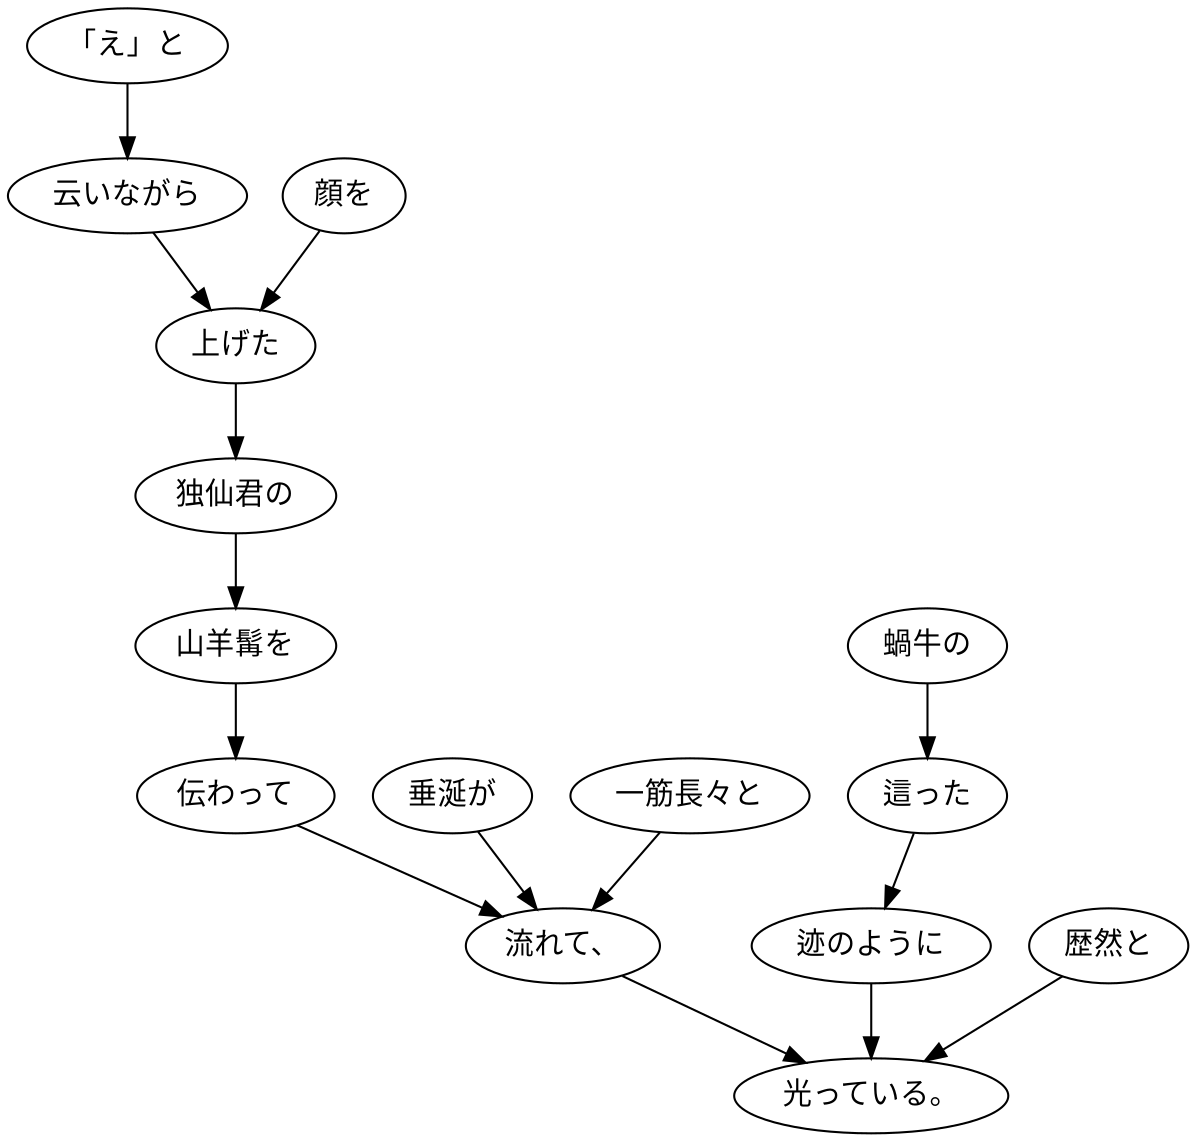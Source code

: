 digraph graph8278 {
	node0 [label="「え」と"];
	node1 [label="云いながら"];
	node2 [label="顔を"];
	node3 [label="上げた"];
	node4 [label="独仙君の"];
	node5 [label="山羊髯を"];
	node6 [label="伝わって"];
	node7 [label="垂涎が"];
	node8 [label="一筋長々と"];
	node9 [label="流れて、"];
	node10 [label="蝸牛の"];
	node11 [label="這った"];
	node12 [label="迹のように"];
	node13 [label="歴然と"];
	node14 [label="光っている。"];
	node0 -> node1;
	node1 -> node3;
	node2 -> node3;
	node3 -> node4;
	node4 -> node5;
	node5 -> node6;
	node6 -> node9;
	node7 -> node9;
	node8 -> node9;
	node9 -> node14;
	node10 -> node11;
	node11 -> node12;
	node12 -> node14;
	node13 -> node14;
}
